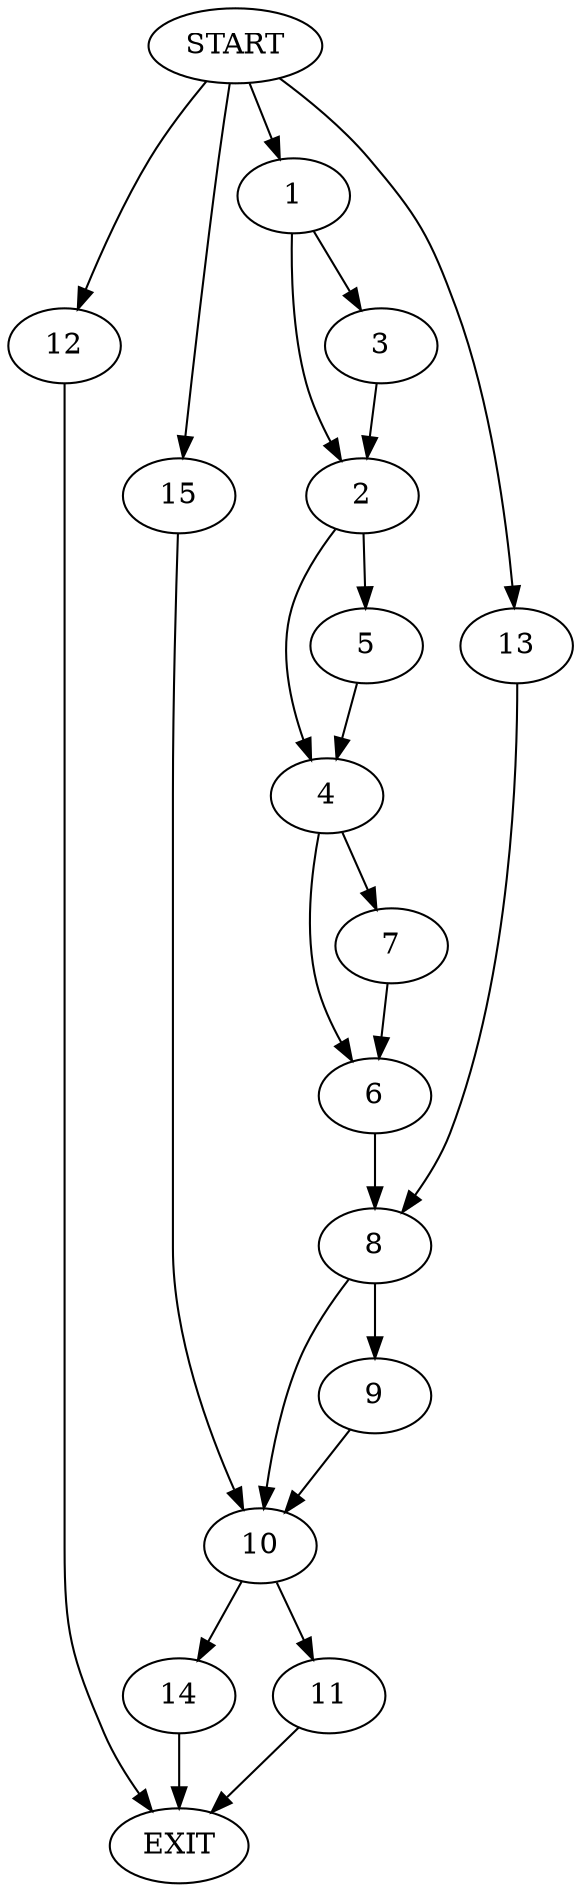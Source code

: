 digraph {
0 [label="START"]
16 [label="EXIT"]
0 -> 1
1 -> 2
1 -> 3
3 -> 2
2 -> 4
2 -> 5
4 -> 6
4 -> 7
5 -> 4
7 -> 6
6 -> 8
8 -> 9
8 -> 10
11 -> 16
0 -> 12
12 -> 16
0 -> 13
13 -> 8
14 -> 16
10 -> 14
10 -> 11
9 -> 10
0 -> 15
15 -> 10
}
